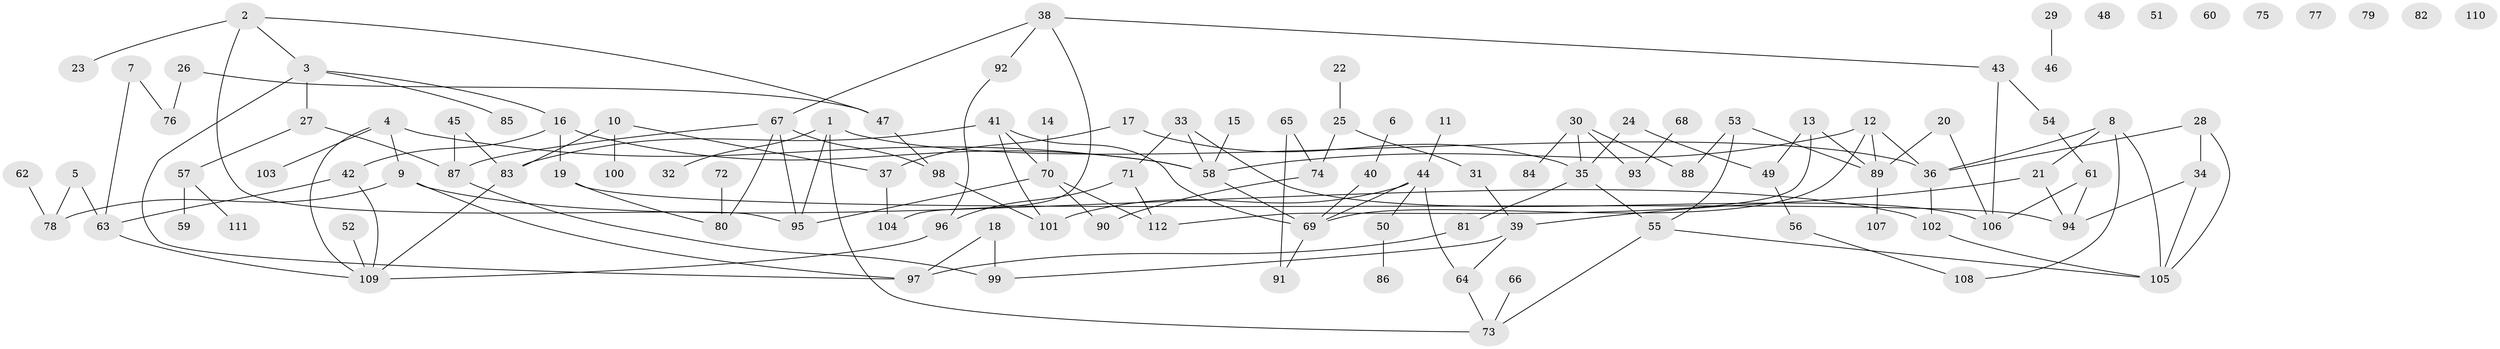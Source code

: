 // Generated by graph-tools (version 1.1) at 2025/25/03/09/25 03:25:17]
// undirected, 112 vertices, 145 edges
graph export_dot {
graph [start="1"]
  node [color=gray90,style=filled];
  1;
  2;
  3;
  4;
  5;
  6;
  7;
  8;
  9;
  10;
  11;
  12;
  13;
  14;
  15;
  16;
  17;
  18;
  19;
  20;
  21;
  22;
  23;
  24;
  25;
  26;
  27;
  28;
  29;
  30;
  31;
  32;
  33;
  34;
  35;
  36;
  37;
  38;
  39;
  40;
  41;
  42;
  43;
  44;
  45;
  46;
  47;
  48;
  49;
  50;
  51;
  52;
  53;
  54;
  55;
  56;
  57;
  58;
  59;
  60;
  61;
  62;
  63;
  64;
  65;
  66;
  67;
  68;
  69;
  70;
  71;
  72;
  73;
  74;
  75;
  76;
  77;
  78;
  79;
  80;
  81;
  82;
  83;
  84;
  85;
  86;
  87;
  88;
  89;
  90;
  91;
  92;
  93;
  94;
  95;
  96;
  97;
  98;
  99;
  100;
  101;
  102;
  103;
  104;
  105;
  106;
  107;
  108;
  109;
  110;
  111;
  112;
  1 -- 32;
  1 -- 36;
  1 -- 73;
  1 -- 95;
  2 -- 3;
  2 -- 23;
  2 -- 47;
  2 -- 95;
  3 -- 16;
  3 -- 27;
  3 -- 85;
  3 -- 97;
  4 -- 9;
  4 -- 58;
  4 -- 103;
  4 -- 109;
  5 -- 63;
  5 -- 78;
  6 -- 40;
  7 -- 63;
  7 -- 76;
  8 -- 21;
  8 -- 36;
  8 -- 105;
  8 -- 108;
  9 -- 78;
  9 -- 97;
  9 -- 102;
  10 -- 37;
  10 -- 83;
  10 -- 100;
  11 -- 44;
  12 -- 36;
  12 -- 58;
  12 -- 69;
  12 -- 89;
  13 -- 49;
  13 -- 89;
  13 -- 112;
  14 -- 70;
  15 -- 58;
  16 -- 19;
  16 -- 42;
  16 -- 58;
  17 -- 35;
  17 -- 37;
  18 -- 97;
  18 -- 99;
  19 -- 80;
  19 -- 94;
  20 -- 89;
  20 -- 106;
  21 -- 39;
  21 -- 94;
  22 -- 25;
  24 -- 35;
  24 -- 49;
  25 -- 31;
  25 -- 74;
  26 -- 47;
  26 -- 76;
  27 -- 57;
  27 -- 87;
  28 -- 34;
  28 -- 36;
  28 -- 105;
  29 -- 46;
  30 -- 35;
  30 -- 84;
  30 -- 88;
  30 -- 93;
  31 -- 39;
  33 -- 58;
  33 -- 71;
  33 -- 106;
  34 -- 94;
  34 -- 105;
  35 -- 55;
  35 -- 81;
  36 -- 102;
  37 -- 104;
  38 -- 43;
  38 -- 67;
  38 -- 92;
  38 -- 104;
  39 -- 64;
  39 -- 99;
  40 -- 69;
  41 -- 69;
  41 -- 70;
  41 -- 83;
  41 -- 101;
  42 -- 63;
  42 -- 109;
  43 -- 54;
  43 -- 106;
  44 -- 50;
  44 -- 64;
  44 -- 69;
  44 -- 101;
  45 -- 83;
  45 -- 87;
  47 -- 98;
  49 -- 56;
  50 -- 86;
  52 -- 109;
  53 -- 55;
  53 -- 88;
  53 -- 89;
  54 -- 61;
  55 -- 73;
  55 -- 105;
  56 -- 108;
  57 -- 59;
  57 -- 111;
  58 -- 69;
  61 -- 94;
  61 -- 106;
  62 -- 78;
  63 -- 109;
  64 -- 73;
  65 -- 74;
  65 -- 91;
  66 -- 73;
  67 -- 80;
  67 -- 87;
  67 -- 95;
  67 -- 98;
  68 -- 93;
  69 -- 91;
  70 -- 90;
  70 -- 95;
  70 -- 112;
  71 -- 96;
  71 -- 112;
  72 -- 80;
  74 -- 90;
  81 -- 97;
  83 -- 109;
  87 -- 99;
  89 -- 107;
  92 -- 96;
  96 -- 109;
  98 -- 101;
  102 -- 105;
}
